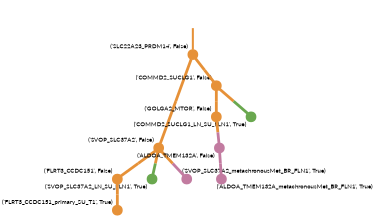 strict digraph  {
graph[splines=false]; nodesep=0.7; rankdir=TB; ranksep=0.6; forcelabels=true; dpi=600; size=2.5;
0 [color="#e69138ff", fillcolor="#e69138ff", fixedsize=true, fontname=Lato, fontsize="12pt", height="0.25", label="", penwidth=3, shape=circle, style=filled, xlabel="('SLC22A23_PRDM14', False)"];
1 [color="#e69138ff", fillcolor="#e69138ff", fixedsize=true, fontname=Lato, fontsize="12pt", height="0.25", label="", penwidth=3, shape=circle, style=filled, xlabel="('SVOP_SLC37A2', False)"];
4 [color="#e69138ff", fillcolor="#e69138ff", fixedsize=true, fontname=Lato, fontsize="12pt", height="0.25", label="", penwidth=3, shape=circle, style=filled, xlabel="('COMMD2_SUCLG1', False)"];
5 [color="#e69138ff", fillcolor="#e69138ff", fixedsize=true, fontname=Lato, fontsize="12pt", height="0.25", label="", penwidth=3, shape=circle, style=filled, xlabel="('FLRT3_CCDC151', False)"];
6 [color="#6aa84fff", fillcolor="#6aa84fff", fixedsize=true, fontname=Lato, fontsize="12pt", height="0.25", label="", penwidth=3, shape=circle, style=filled, xlabel="('SVOP_SLC37A2_LN_SU_FLN1', True)"];
8 [color="#c27ba0ff", fillcolor="#c27ba0ff", fixedsize=true, fontname=Lato, fontsize="12pt", height="0.25", label="", penwidth=3, shape=circle, style=filled, xlabel="('SVOP_SLC37A2_metachronousMet_BR_FLN1', True)"];
2 [color="#c27ba0ff", fillcolor="#c27ba0ff", fixedsize=true, fontname=Lato, fontsize="12pt", height="0.25", label="", penwidth=3, shape=circle, style=filled, xlabel="('ALDOA_TMEM132A', False)"];
9 [color="#c27ba0ff", fillcolor="#c27ba0ff", fixedsize=true, fontname=Lato, fontsize="12pt", height="0.25", label="", penwidth=3, shape=circle, style=filled, xlabel="('ALDOA_TMEM132A_metachronousMet_BR_FLN1', True)"];
3 [color="#e69138ff", fillcolor="#e69138ff", fixedsize=true, fontname=Lato, fontsize="12pt", height="0.25", label="", penwidth=3, shape=circle, style=filled, xlabel="('GOLGA2_MTOR', False)"];
7 [color="#6aa84fff", fillcolor="#6aa84fff", fixedsize=true, fontname=Lato, fontsize="12pt", height="0.25", label="", penwidth=3, shape=circle, style=filled, xlabel="('COMMD2_SUCLG1_LN_SU_FLN1', True)"];
10 [color="#e69138ff", fillcolor="#e69138ff", fixedsize=true, fontname=Lato, fontsize="12pt", height="0.25", label="", penwidth=3, shape=circle, style=filled, xlabel="('FLRT3_CCDC151_primary_SU_T1', True)"];
normal [label="", penwidth=3, style=invis, xlabel="('SLC22A23_PRDM14', False)"];
0 -> 1  [arrowsize=0, color="#e69138ff;0.5:#e69138ff", minlen="3.0", penwidth="5.5", style=solid];
0 -> 4  [arrowsize=0, color="#e69138ff;0.5:#e69138ff", minlen="1.2950819730758667", penwidth="5.5", style=solid];
1 -> 5  [arrowsize=0, color="#e69138ff;0.5:#e69138ff", minlen="1.1639344692230225", penwidth="5.5", style=solid];
1 -> 6  [arrowsize=0, color="#e69138ff;0.5:#6aa84fff", minlen="1.0819672346115112", penwidth="5.5", style=solid];
1 -> 8  [arrowsize=0, color="#e69138ff;0.5:#c27ba0ff", minlen="1.0819672346115112", penwidth="5.5", style=solid];
4 -> 3  [arrowsize=0, color="#e69138ff;0.5:#e69138ff", minlen="1.5573770999908447", penwidth="5.5", style=solid];
4 -> 7  [arrowsize=0, color="#e69138ff;0.5:#6aa84fff", minlen="1.0819672346115112", penwidth="5.5", style=solid];
5 -> 10  [arrowsize=0, color="#e69138ff;0.5:#e69138ff", minlen="1.0819672346115112", penwidth="5.5", style=solid];
2 -> 9  [arrowsize=0, color="#c27ba0ff;0.5:#c27ba0ff", minlen="1.0819672346115112", penwidth="5.5", style=solid];
3 -> 2  [arrowsize=0, color="#e69138ff;0.5:#c27ba0ff", minlen="1.688524603843689", penwidth="5.5", style=solid];
normal -> 0  [arrowsize=0, color="#e69138ff", label="", penwidth=4, style=solid];
}
